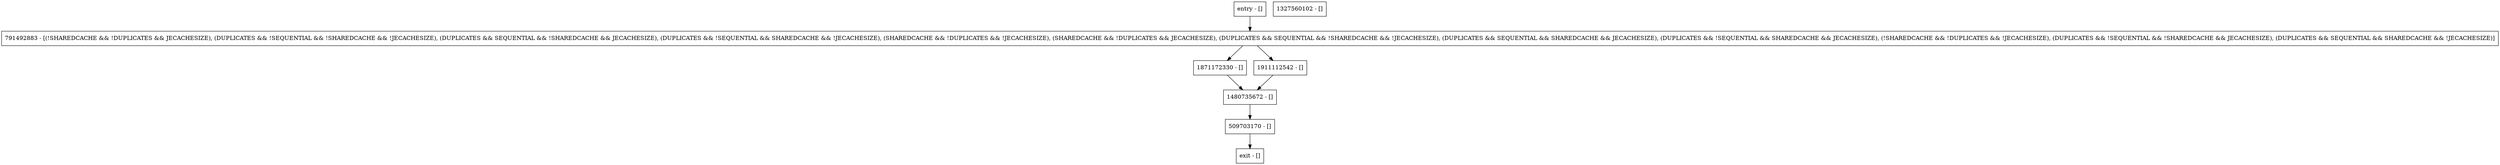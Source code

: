 digraph shutdownDaemons {
node [shape=record];
entry [label="entry - []"];
exit [label="exit - []"];
1871172330 [label="1871172330 - []"];
509703170 [label="509703170 - []"];
1911112542 [label="1911112542 - []"];
1480735672 [label="1480735672 - []"];
1327560102 [label="1327560102 - []"];
791492883 [label="791492883 - [(!SHAREDCACHE && !DUPLICATES && JECACHESIZE), (DUPLICATES && !SEQUENTIAL && !SHAREDCACHE && !JECACHESIZE), (DUPLICATES && SEQUENTIAL && !SHAREDCACHE && JECACHESIZE), (DUPLICATES && !SEQUENTIAL && SHAREDCACHE && !JECACHESIZE), (SHAREDCACHE && !DUPLICATES && !JECACHESIZE), (SHAREDCACHE && !DUPLICATES && JECACHESIZE), (DUPLICATES && SEQUENTIAL && !SHAREDCACHE && !JECACHESIZE), (DUPLICATES && SEQUENTIAL && SHAREDCACHE && JECACHESIZE), (DUPLICATES && !SEQUENTIAL && SHAREDCACHE && JECACHESIZE), (!SHAREDCACHE && !DUPLICATES && !JECACHESIZE), (DUPLICATES && !SEQUENTIAL && !SHAREDCACHE && JECACHESIZE), (DUPLICATES && SEQUENTIAL && SHAREDCACHE && !JECACHESIZE)]"];
entry;
exit;
entry -> 791492883;
1871172330 -> 1480735672;
509703170 -> exit;
1911112542 -> 1480735672;
1480735672 -> 509703170;
791492883 -> 1871172330;
791492883 -> 1911112542;
}

